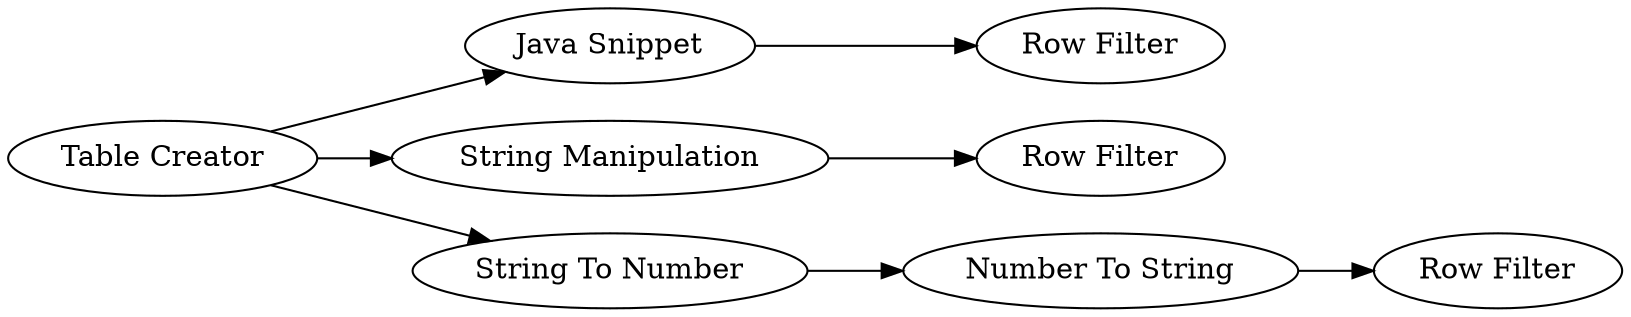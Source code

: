 digraph {
	"-456381673581624431_9" [label="Row Filter"]
	"-456381673581624431_7" [label="Row Filter"]
	"-456381673581624431_1" [label="Table Creator"]
	"-456381673581624431_5" [label="Number To String"]
	"-456381673581624431_6" [label="Java Snippet"]
	"-456381673581624431_8" [label="String Manipulation"]
	"-456381673581624431_3" [label="String To Number"]
	"-456381673581624431_4" [label="Row Filter"]
	"-456381673581624431_5" -> "-456381673581624431_4"
	"-456381673581624431_1" -> "-456381673581624431_6"
	"-456381673581624431_3" -> "-456381673581624431_5"
	"-456381673581624431_1" -> "-456381673581624431_8"
	"-456381673581624431_6" -> "-456381673581624431_7"
	"-456381673581624431_1" -> "-456381673581624431_3"
	"-456381673581624431_8" -> "-456381673581624431_9"
	rankdir=LR
}
